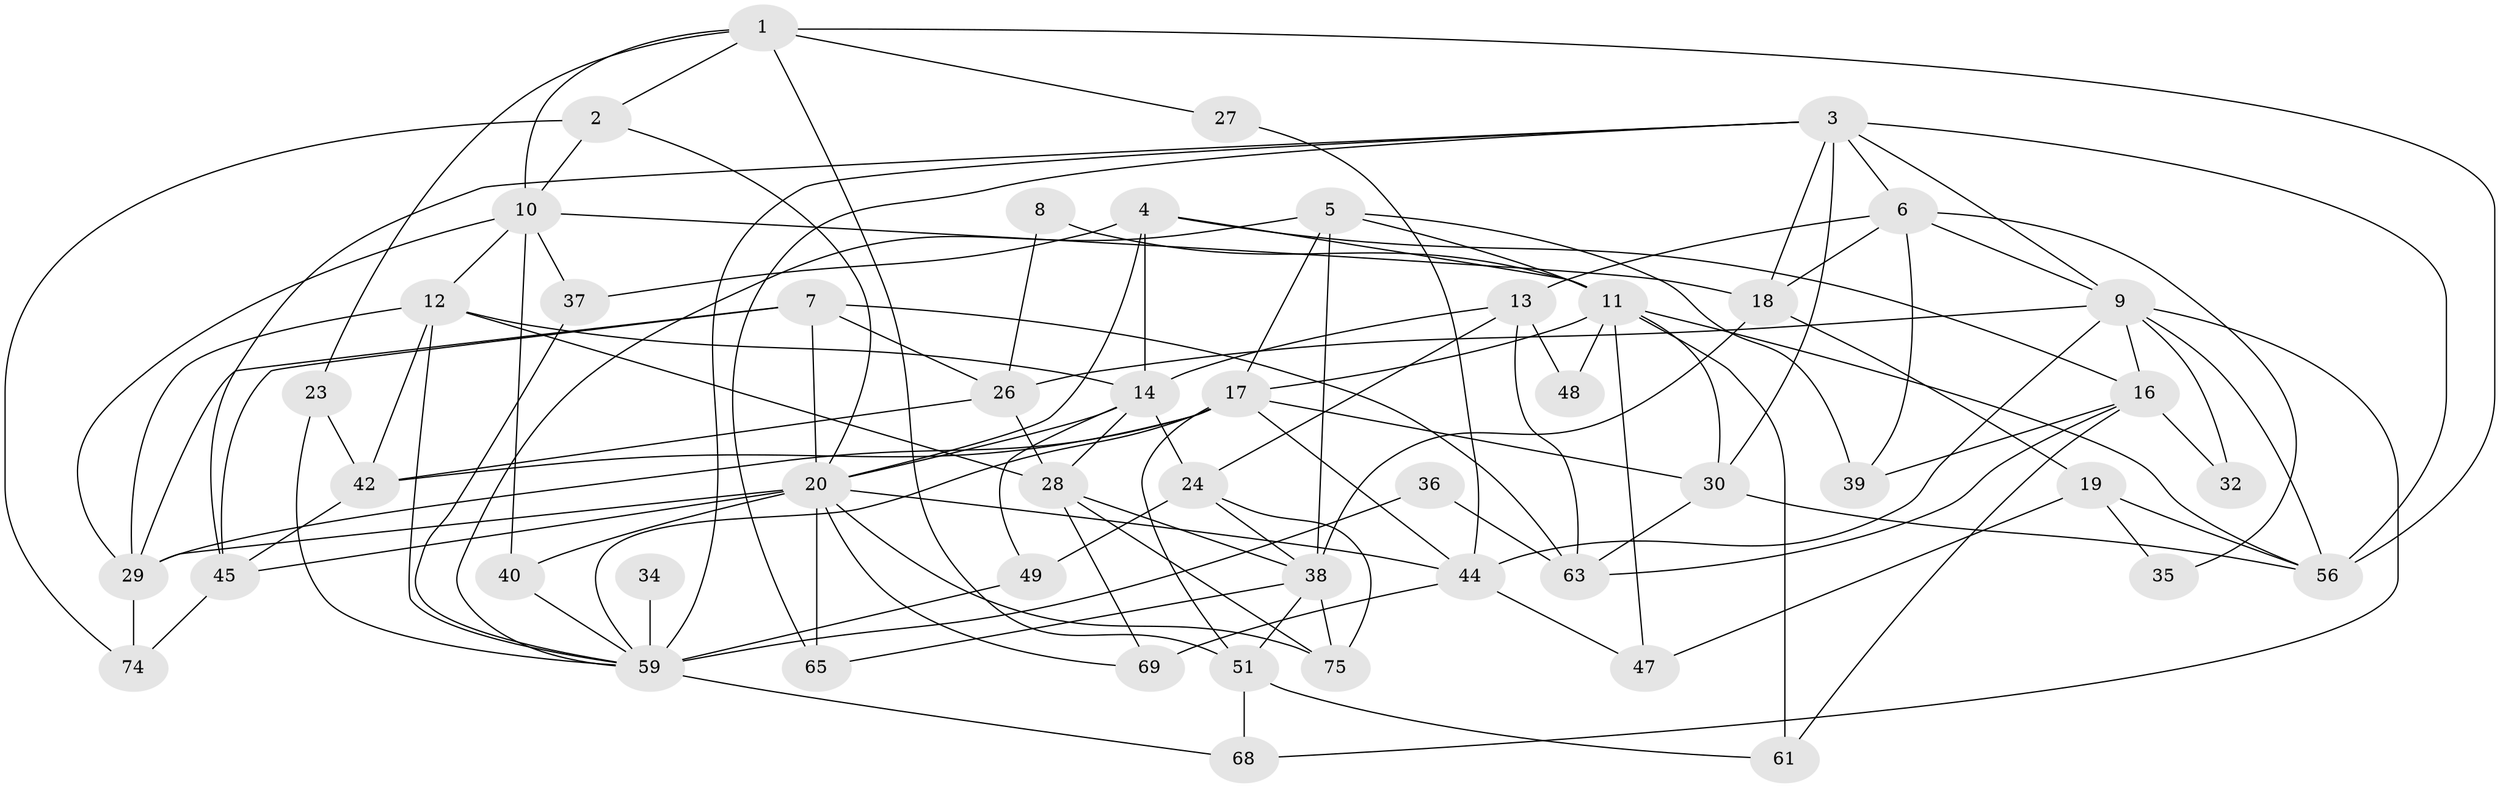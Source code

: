// original degree distribution, {5: 0.12658227848101267, 4: 0.24050632911392406, 7: 0.05063291139240506, 6: 0.10126582278481013, 2: 0.189873417721519, 3: 0.25316455696202533, 8: 0.0379746835443038}
// Generated by graph-tools (version 1.1) at 2025/11/02/27/25 16:11:22]
// undirected, 50 vertices, 121 edges
graph export_dot {
graph [start="1"]
  node [color=gray90,style=filled];
  1 [super="+67"];
  2;
  3 [super="+41"];
  4;
  5 [super="+62"];
  6 [super="+25"];
  7 [super="+73"];
  8;
  9 [super="+72"];
  10 [super="+33"];
  11 [super="+46"];
  12 [super="+22"];
  13 [super="+53"];
  14 [super="+15"];
  16 [super="+54"];
  17 [super="+43"];
  18 [super="+52"];
  19 [super="+21"];
  20 [super="+71"];
  23;
  24 [super="+58"];
  26 [super="+55"];
  27;
  28 [super="+78"];
  29;
  30 [super="+31"];
  32;
  34;
  35;
  36 [super="+50"];
  37;
  38 [super="+66"];
  39;
  40;
  42 [super="+70"];
  44 [super="+77"];
  45 [super="+60"];
  47;
  48;
  49;
  51 [super="+57"];
  56 [super="+76"];
  59 [super="+64"];
  61;
  63 [super="+79"];
  65;
  68;
  69;
  74;
  75;
  1 -- 2;
  1 -- 23;
  1 -- 27;
  1 -- 51;
  1 -- 56;
  1 -- 10;
  2 -- 74;
  2 -- 10;
  2 -- 20;
  3 -- 65;
  3 -- 6;
  3 -- 45;
  3 -- 56 [weight=2];
  3 -- 59;
  3 -- 9;
  3 -- 30;
  3 -- 18;
  4 -- 14;
  4 -- 16;
  4 -- 37;
  4 -- 11;
  4 -- 20;
  5 -- 39;
  5 -- 17 [weight=2];
  5 -- 11;
  5 -- 59;
  5 -- 38;
  6 -- 9;
  6 -- 35;
  6 -- 39;
  6 -- 18;
  6 -- 13 [weight=2];
  7 -- 26 [weight=2];
  7 -- 29;
  7 -- 20;
  7 -- 63;
  7 -- 45;
  8 -- 11;
  8 -- 26;
  9 -- 44;
  9 -- 32;
  9 -- 56;
  9 -- 26;
  9 -- 16;
  9 -- 68;
  10 -- 29;
  10 -- 40;
  10 -- 12;
  10 -- 37;
  10 -- 18;
  11 -- 30;
  11 -- 47;
  11 -- 48;
  11 -- 61;
  11 -- 56;
  11 -- 17;
  12 -- 42;
  12 -- 59;
  12 -- 29;
  12 -- 14;
  12 -- 28;
  13 -- 63;
  13 -- 14;
  13 -- 48;
  13 -- 24;
  14 -- 24;
  14 -- 49;
  14 -- 20;
  14 -- 28;
  16 -- 61;
  16 -- 32;
  16 -- 63 [weight=2];
  16 -- 39;
  17 -- 29;
  17 -- 30;
  17 -- 42;
  17 -- 51;
  17 -- 44;
  17 -- 59;
  18 -- 38;
  18 -- 19;
  19 -- 56;
  19 -- 35;
  19 -- 47;
  20 -- 40;
  20 -- 69;
  20 -- 75;
  20 -- 65;
  20 -- 44;
  20 -- 29;
  20 -- 45;
  23 -- 59;
  23 -- 42;
  24 -- 49;
  24 -- 38;
  24 -- 75;
  26 -- 28;
  26 -- 42;
  27 -- 44;
  28 -- 75;
  28 -- 69;
  28 -- 38;
  29 -- 74;
  30 -- 63;
  30 -- 56;
  34 -- 59 [weight=2];
  36 -- 59 [weight=2];
  36 -- 63;
  37 -- 59;
  38 -- 75;
  38 -- 65;
  38 -- 51;
  40 -- 59;
  42 -- 45;
  44 -- 69;
  44 -- 47;
  45 -- 74;
  49 -- 59;
  51 -- 61;
  51 -- 68;
  59 -- 68;
}
